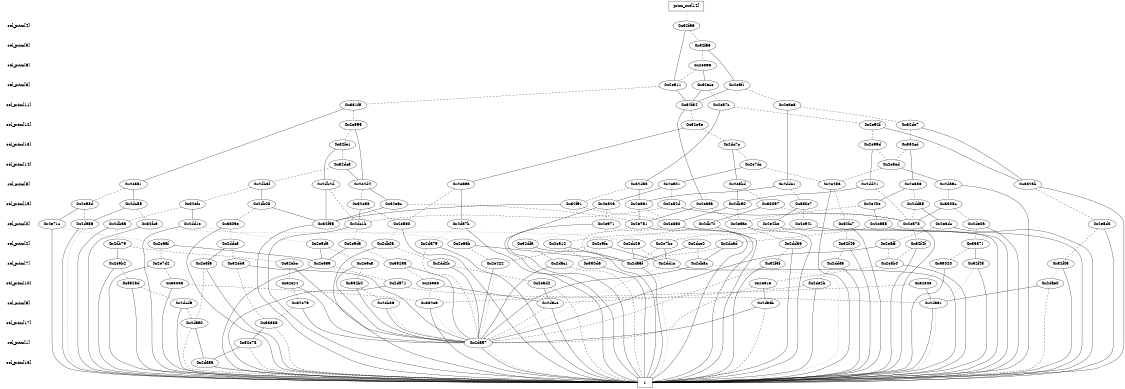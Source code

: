 digraph "DD" {
size = "7.5,10"
center = true;
edge [dir = none];
{ node [shape = plaintext];
  edge [style = invis];
  "CONST NODES" [style = invis];
" sel_prim[4] " -> " sel_prim[5] " -> " sel_prim[6] " -> " sel_prim[3] " -> " sel_prim[11] " -> " sel_prim[12] " -> " sel_prim[13] " -> " sel_prim[14] " -> " sel_prim[8] " -> " sel_prim[15] " -> " sel_prim[0] " -> " sel_prim[2] " -> " sel_prim[7] " -> " sel_prim[10] " -> " sel_prim[9] " -> " sel_prim[17] " -> " sel_prim[1] " -> " sel_prim[16] " -> "CONST NODES"; 
}
{ rank = same; node [shape = box]; edge [style = invis];
"  prim_out[14]  "; }
{ rank = same; " sel_prim[4] ";
"0x32f66";
}
{ rank = same; " sel_prim[5] ";
"0x32fa6";
}
{ rank = same; " sel_prim[6] ";
"0x2e396";
}
{ rank = same; " sel_prim[3] ";
"0x32ece";
"0x2e911";
"0x2e9f1";
}
{ rank = same; " sel_prim[11] ";
"0x32f34";
"0x331f5";
"0x2ea7c";
"0x2e3e6";
}
{ rank = same; " sel_prim[12] ";
"0x32de7";
"0x2e595";
"0x2e92f";
"0x32e5e";
}
{ rank = same; " sel_prim[13] ";
"0x330cd";
"0x2dc7c";
"0x2e99d";
"0x32fe1";
}
{ rank = same; " sel_prim[14] ";
"0x2e3ed";
"0x2e7dc";
"0x32dc3";
}
{ rank = same; " sel_prim[8] ";
"0x2e69a";
"0x2db2d";
"0x332ab";
"0x32da8";
"0x2e486";
"0x2ea01";
"0x2da9c";
"0x2eabd";
"0x2dde1";
"0x2db3f";
"0x2e386";
"0x2e4d4";
"0x2dd21";
"0x2e551";
}
{ rank = same; " sel_prim[15] ";
"0x330e7";
"0x2db08";
"0x2dda5";
"0x2dc55";
"0x2db90";
"0x2e661";
"0x32e98";
"0x32e6c";
"0x2e40e";
"0x32efc";
"0x2e98d";
"0x3308c";
"0x2ea26";
"0x32f91";
"0x2e3aa";
"0x2e82d";
"0x33097";
}
{ rank = same; " sel_prim[0] ";
"0x2dba6";
"0x2eaae";
"0x2de0a";
"0x2e5d3";
"0x2dd1e";
"0x32fc7";
"0x2e560";
"0x2dc1b";
"0x3309e";
"0x2ea78";
"0x2da56";
"0x32f95";
"0x2e71c";
"0x2e860";
"0x2e971";
"0x32fc6";
"0x2e941";
"0x2e655";
"0x2e751";
"0x2e3dc";
"0x2e4be";
"0x2da7b";
"0x2db7f";
}
{ rank = same; " sel_prim[2] ";
"0x32f46";
"0x2dd36";
"0x2dce0";
"0x32dfa";
"0x2e512";
"0x2dc6d";
"0x2e8ff";
"0x2da79";
"0x2dc26";
"0x33371";
"0x2e9fc";
"0x2db79";
"0x32f4f";
"0x2ddc3";
"0x2e5da";
"0x2e6af";
"0x2e9d3";
"0x2e7be";
"0x2db0a";
"0x2e66b";
}
{ rank = same; " sel_prim[7] ";
"0x3323a";
"0x2e7d2";
"0x2db8c";
"0x2dac1";
"0x33020";
"0x2e8b0";
"0x2e422";
"0x32ebc";
"0x2da5f";
"0x2dd1c";
"0x32f3f";
"0x2e9b2";
"0x2e3f6";
"0x32f43";
"0x32f03";
"0x2dd2b";
"0x2e9c8";
"0x2e5a9";
"0x330d6";
"0x32eb3";
"0x2dd33";
}
{ rank = same; " sel_prim[10] ";
"0x2e955";
"0x2e618";
"0x32e08";
"0x2de2b";
"0x2e3d2";
"0x2da71";
"0x3328d";
"0x2dae0";
"0x332b0";
"0x32e24";
"0x3303a";
}
{ rank = same; " sel_prim[9] ";
"0x2da6b";
"0x2eb36";
"0x2da61";
"0x332e9";
"0x2dace";
"0x2dcd9";
"0x32e79";
}
{ rank = same; " sel_prim[17] ";
"0x2daa0";
"0x33336";
}
{ rank = same; " sel_prim[1] ";
"0x2da57";
"0x32e78";
}
{ rank = same; " sel_prim[16] ";
"0x2da5a";
}
{ rank = same; "CONST NODES";
{ node [shape = box]; "0x2da52";
}
}
"  prim_out[14]  " -> "0x32f66" [style = dotted];
"0x32f66" -> "0x2e911";
"0x32f66" -> "0x32fa6" [style = dashed];
"0x32fa6" -> "0x2e9f1";
"0x32fa6" -> "0x2e396" [style = dashed];
"0x2e396" -> "0x32ece";
"0x2e396" -> "0x2e911" [style = dashed];
"0x32ece" -> "0x32f34";
"0x32ece" -> "0x2ea7c" [style = dashed];
"0x2e911" -> "0x32f34";
"0x2e911" -> "0x331f5" [style = dashed];
"0x2e9f1" -> "0x32f34";
"0x2e9f1" -> "0x2e3e6" [style = dashed];
"0x32f34" -> "0x2e3aa";
"0x32f34" -> "0x32e5e" [style = dashed];
"0x331f5" -> "0x2e551";
"0x331f5" -> "0x2e595" [style = dashed];
"0x2ea7c" -> "0x32da8";
"0x2ea7c" -> "0x2e92f" [style = dashed];
"0x2e3e6" -> "0x2dde1";
"0x2e3e6" -> "0x32de7" [style = dashed];
"0x32de7" -> "0x332ab";
"0x32de7" -> "0x330cd" [style = dashed];
"0x2e595" -> "0x2e4d4";
"0x2e595" -> "0x32fe1" [style = dashed];
"0x2e92f" -> "0x332ab";
"0x2e92f" -> "0x2e99d" [style = dashed];
"0x32e5e" -> "0x2e69a";
"0x32e5e" -> "0x2dc7c" [style = dashed];
"0x330cd" -> "0x2e386";
"0x330cd" -> "0x2e3ed" [style = dashed];
"0x2dc7c" -> "0x2eabd";
"0x2dc7c" -> "0x2e7dc" [style = dashed];
"0x2e99d" -> "0x2dd21";
"0x2e99d" -> "0x2e3ed" [style = dashed];
"0x32fe1" -> "0x2db2d";
"0x32fe1" -> "0x32dc3" [style = dashed];
"0x2e3ed" -> "0x2da9c";
"0x2e3ed" -> "0x2e486" [style = dashed];
"0x2e7dc" -> "0x2ea01";
"0x2e7dc" -> "0x2e486" [style = dashed];
"0x32dc3" -> "0x2e4d4";
"0x32dc3" -> "0x2db3f" [style = dashed];
"0x2e69a" -> "0x2da7b";
"0x2e69a" -> "0x2e560" [style = dashed];
"0x2db2d" -> "0x32f95";
"0x2db2d" -> "0x2dc1b" [style = dashed];
"0x332ab" -> "0x2da52";
"0x332ab" -> "0x2e5d3" [style = dashed];
"0x32da8" -> "0x2e661";
"0x32da8" -> "0x32f91" [style = dashed];
"0x2e486" -> "0x2da52";
"0x2e486" -> "0x32fc7" [style = dashed];
"0x2ea01" -> "0x2ea26";
"0x2ea01" -> "0x2e82d" [style = dashed];
"0x2da9c" -> "0x2da52";
"0x2da9c" -> "0x3308c" [style = dashed];
"0x2eabd" -> "0x2db90";
"0x2eabd" -> "0x33097" [style = dashed];
"0x2dde1" -> "0x2e661";
"0x2dde1" -> "0x330e7" [style = dashed];
"0x2db3f" -> "0x2db08";
"0x2db3f" -> "0x32efc" [style = dashed];
"0x2e386" -> "0x2e40e";
"0x2e386" -> "0x2dda5" [style = dashed];
"0x2e4d4" -> "0x32e6c";
"0x2e4d4" -> "0x32e98" [style = dashed];
"0x2dd21" -> "0x2db90";
"0x2dd21" -> "0x2ea78" [style = dashed];
"0x2e551" -> "0x2dc55";
"0x2e551" -> "0x2e98d" [style = dashed];
"0x330e7" -> "0x2e4be";
"0x330e7" -> "0x2e941" [style = dashed];
"0x2db08" -> "0x32f95";
"0x2db08" -> "0x3309e" [style = dashed];
"0x2dda5" -> "0x2e3dc";
"0x2dda5" -> "0x2ea78" [style = dashed];
"0x2dc55" -> "0x2da56";
"0x2dc55" -> "0x32fc6" [style = dashed];
"0x2db90" -> "0x2e860";
"0x2db90" -> "0x2eaae" [style = dashed];
"0x2e661" -> "0x2e751";
"0x2e661" -> "0x2e860" [style = dashed];
"0x32e98" -> "0x2dc1b";
"0x32e98" -> "0x2e560" [style = dashed];
"0x32e6c" -> "0x32f95";
"0x32e6c" -> "0x2e751" [style = dashed];
"0x2e40e" -> "0x2e655";
"0x2e40e" -> "0x2eaae" [style = dashed];
"0x32efc" -> "0x2dd1e";
"0x32efc" -> "0x2dba6" [style = dashed];
"0x2e98d" -> "0x2e71c";
"0x2e98d" -> "0x2da56" [style = dashed];
"0x3308c" -> "0x2ea78";
"0x3308c" -> "0x2de0a" [style = dashed];
"0x2ea26" -> "0x2da52";
"0x2ea26" -> "0x2e971" [style = dashed];
"0x32f91" -> "0x32f95";
"0x32f91" -> "0x2e860" [style = dashed];
"0x2e3aa" -> "0x2e751";
"0x2e3aa" -> "0x2eaae" [style = dashed];
"0x2e82d" -> "0x2ea78";
"0x2e82d" -> "0x2dc1b" [style = dashed];
"0x33097" -> "0x2db7f";
"0x33097" -> "0x2ea78" [style = dashed];
"0x2dba6" -> "0x2da52";
"0x2dba6" -> "0x2db79" [style = dotted];
"0x2eaae" -> "0x2da52";
"0x2eaae" -> "0x2dd36" [style = dashed];
"0x2de0a" -> "0x2da52";
"0x2de0a" -> "0x33371" [style = dashed];
"0x2e5d3" -> "0x2da52";
"0x2e5d3" -> "0x32f03" [style = dashed];
"0x2dd1e" -> "0x2da52";
"0x2dd1e" -> "0x2e5da" [style = dotted];
"0x32fc7" -> "0x2da52";
"0x32fc7" -> "0x32f46" [style = dashed];
"0x2e560" -> "0x2da52";
"0x2e560" -> "0x2db0a" [style = dotted];
"0x2dc1b" -> "0x2da52";
"0x2dc1b" -> "0x2e9d3" [style = dotted];
"0x3309e" -> "0x2da52";
"0x3309e" -> "0x2ddc3" [style = dotted];
"0x2ea78" -> "0x2da52";
"0x2ea78" -> "0x32f4f" [style = dashed];
"0x2da56" -> "0x2da52";
"0x2da56" -> "0x2da52" [style = dotted];
"0x32f95" -> "0x2da52";
"0x32f95" -> "0x2e66b" [style = dotted];
"0x2e71c" -> "0x2da52";
"0x2e71c" -> "0x2e6af" [style = dotted];
"0x2e860" -> "0x2da52";
"0x2e860" -> "0x2da5f" [style = dashed];
"0x2e971" -> "0x2da52";
"0x2e971" -> "0x2dce0" [style = dotted];
"0x32fc6" -> "0x2da52";
"0x32fc6" -> "0x2dc26" [style = dotted];
"0x2e941" -> "0x2da52";
"0x2e941" -> "0x2e7be" [style = dashed];
"0x2e655" -> "0x2da52";
"0x2e655" -> "0x2dc6d" [style = dashed];
"0x2e751" -> "0x2da52";
"0x2e751" -> "0x32dfa" [style = dotted];
"0x2e3dc" -> "0x2da52";
"0x2e3dc" -> "0x2e8ff" [style = dashed];
"0x2e4be" -> "0x2da52";
"0x2e4be" -> "0x2e9fc" [style = dotted];
"0x2da7b" -> "0x2da52";
"0x2da7b" -> "0x2da79" [style = dotted];
"0x2db7f" -> "0x2da52";
"0x2db7f" -> "0x2e512" [style = dashed];
"0x32f46" -> "0x2da52";
"0x32f46" -> "0x2dd33" [style = dashed];
"0x2dd36" -> "0x2da52";
"0x2dd36" -> "0x32f3f" [style = dashed];
"0x2dce0" -> "0x2da5f";
"0x2dce0" -> "0x2db8c" [style = dashed];
"0x32dfa" -> "0x2da52";
"0x32dfa" -> "0x2dac1" [style = dashed];
"0x2e512" -> "0x2da5f";
"0x2e512" -> "0x330d6" [style = dashed];
"0x2dc6d" -> "0x2db8c";
"0x2dc6d" -> "0x2da5f" [style = dashed];
"0x2e8ff" -> "0x2da57";
"0x2e8ff" -> "0x2e8b0" [style = dashed];
"0x2da79" -> "0x2da52";
"0x2da79" -> "0x2da57" [style = dashed];
"0x2dc26" -> "0x2da5f";
"0x2dc26" -> "0x2dd1c" [style = dashed];
"0x33371" -> "0x32f43";
"0x33371" -> "0x33020" [style = dashed];
"0x2e9fc" -> "0x2dd1c";
"0x2e9fc" -> "0x2e422" [style = dashed];
"0x2db79" -> "0x2e9b2";
"0x2db79" -> "0x32ebc" [style = dashed];
"0x32f4f" -> "0x2da52";
"0x32f4f" -> "0x2e8b0" [style = dashed];
"0x2ddc3" -> "0x2e3f6";
"0x2ddc3" -> "0x32eb3" [style = dashed];
"0x2e5da" -> "0x2e5a9";
"0x2e5da" -> "0x2e9c8" [style = dashed];
"0x2e6af" -> "0x2e5a9";
"0x2e6af" -> "0x2e7d2" [style = dashed];
"0x2e9d3" -> "0x2e5a9";
"0x2e9d3" -> "0x3323a" [style = dashed];
"0x2e7be" -> "0x2dd1c";
"0x2e7be" -> "0x2da5f" [style = dashed];
"0x2db0a" -> "0x2da52";
"0x2db0a" -> "0x2dd2b" [style = dashed];
"0x2e66b" -> "0x2da5f";
"0x2e66b" -> "0x2e422" [style = dashed];
"0x3323a" -> "0x2da57";
"0x3323a" -> "0x2e955" [style = dashed];
"0x2e7d2" -> "0x2da52";
"0x2e7d2" -> "0x3303a" [style = dashed];
"0x2db8c" -> "0x2da57";
"0x2db8c" -> "0x2da52" [style = dotted];
"0x2dac1" -> "0x2da57";
"0x2dac1" -> "0x2da52" [style = dashed];
"0x33020" -> "0x2da52";
"0x33020" -> "0x32e08" [style = dotted];
"0x2e8b0" -> "0x2da52";
"0x2e8b0" -> "0x2e618" [style = dashed];
"0x2e422" -> "0x2da57";
"0x2e422" -> "0x2da57" [style = dotted];
"0x32ebc" -> "0x2da57";
"0x32ebc" -> "0x32e24" [style = dashed];
"0x2da5f" -> "0x2da52";
"0x2da5f" -> "0x2da52" [style = dotted];
"0x2dd1c" -> "0x2da52";
"0x2dd1c" -> "0x2da57" [style = dotted];
"0x32f3f" -> "0x2da52";
"0x32f3f" -> "0x2da57" [style = dashed];
"0x2e9b2" -> "0x2da52";
"0x2e9b2" -> "0x3328d" [style = dashed];
"0x2e3f6" -> "0x2da52";
"0x2e3f6" -> "0x2daa0" [style = dashed];
"0x32f43" -> "0x2da52";
"0x32f43" -> "0x2da61" [style = dotted];
"0x32f03" -> "0x2da52";
"0x32f03" -> "0x2dae0" [style = dotted];
"0x2dd2b" -> "0x2da57";
"0x2dd2b" -> "0x2e3d2" [style = dashed];
"0x2e9c8" -> "0x2da57";
"0x2e9c8" -> "0x332b0" [style = dashed];
"0x2e5a9" -> "0x2da52";
"0x2e5a9" -> "0x2da71" [style = dashed];
"0x330d6" -> "0x2da52";
"0x330d6" -> "0x2e3d2" [style = dotted];
"0x32eb3" -> "0x2da57";
"0x32eb3" -> "0x33336" [style = dashed];
"0x2dd33" -> "0x2da52";
"0x2dd33" -> "0x2de2b" [style = dashed];
"0x2e955" -> "0x2dace";
"0x2e955" -> "0x332e9" [style = dashed];
"0x2e618" -> "0x2da6b";
"0x2e618" -> "0x2da57" [style = dashed];
"0x32e08" -> "0x2da61";
"0x32e08" -> "0x332e9" [style = dashed];
"0x2de2b" -> "0x2da52";
"0x2de2b" -> "0x2dace" [style = dashed];
"0x2e3d2" -> "0x2dace";
"0x2e3d2" -> "0x2da52" [style = dashed];
"0x2da71" -> "0x2da52";
"0x2da71" -> "0x2da61" [style = dashed];
"0x3328d" -> "0x2da52";
"0x3328d" -> "0x2dcd9" [style = dashed];
"0x2dae0" -> "0x2da61";
"0x2dae0" -> "0x2da52" [style = dashed];
"0x332b0" -> "0x2da57";
"0x332b0" -> "0x2eb36" [style = dashed];
"0x32e24" -> "0x2da57";
"0x32e24" -> "0x32e79" [style = dashed];
"0x3303a" -> "0x2da52";
"0x3303a" -> "0x332e9" [style = dashed];
"0x2da6b" -> "0x2da57";
"0x2da6b" -> "0x2da52" [style = dashed];
"0x2eb36" -> "0x2da57";
"0x2eb36" -> "0x2da57" [style = dotted];
"0x2da61" -> "0x2da52";
"0x2da61" -> "0x2da52" [style = dotted];
"0x332e9" -> "0x2da52";
"0x332e9" -> "0x2da57" [style = dotted];
"0x2dace" -> "0x2da52";
"0x2dace" -> "0x2da57" [style = dashed];
"0x2dcd9" -> "0x2da52";
"0x2dcd9" -> "0x2daa0" [style = dashed];
"0x32e79" -> "0x2da57";
"0x32e79" -> "0x33336" [style = dashed];
"0x2daa0" -> "0x2da5a";
"0x2daa0" -> "0x2da52" [style = dashed];
"0x33336" -> "0x32e78";
"0x33336" -> "0x2da52" [style = dashed];
"0x2da57" -> "0x2da52";
"0x2da57" -> "0x2da52" [style = dotted];
"0x32e78" -> "0x2da5a";
"0x32e78" -> "0x2da52" [style = dashed];
"0x2da5a" -> "0x2da52";
"0x2da5a" -> "0x2da52" [style = dotted];
"0x2da52" [label = "1"];
}
